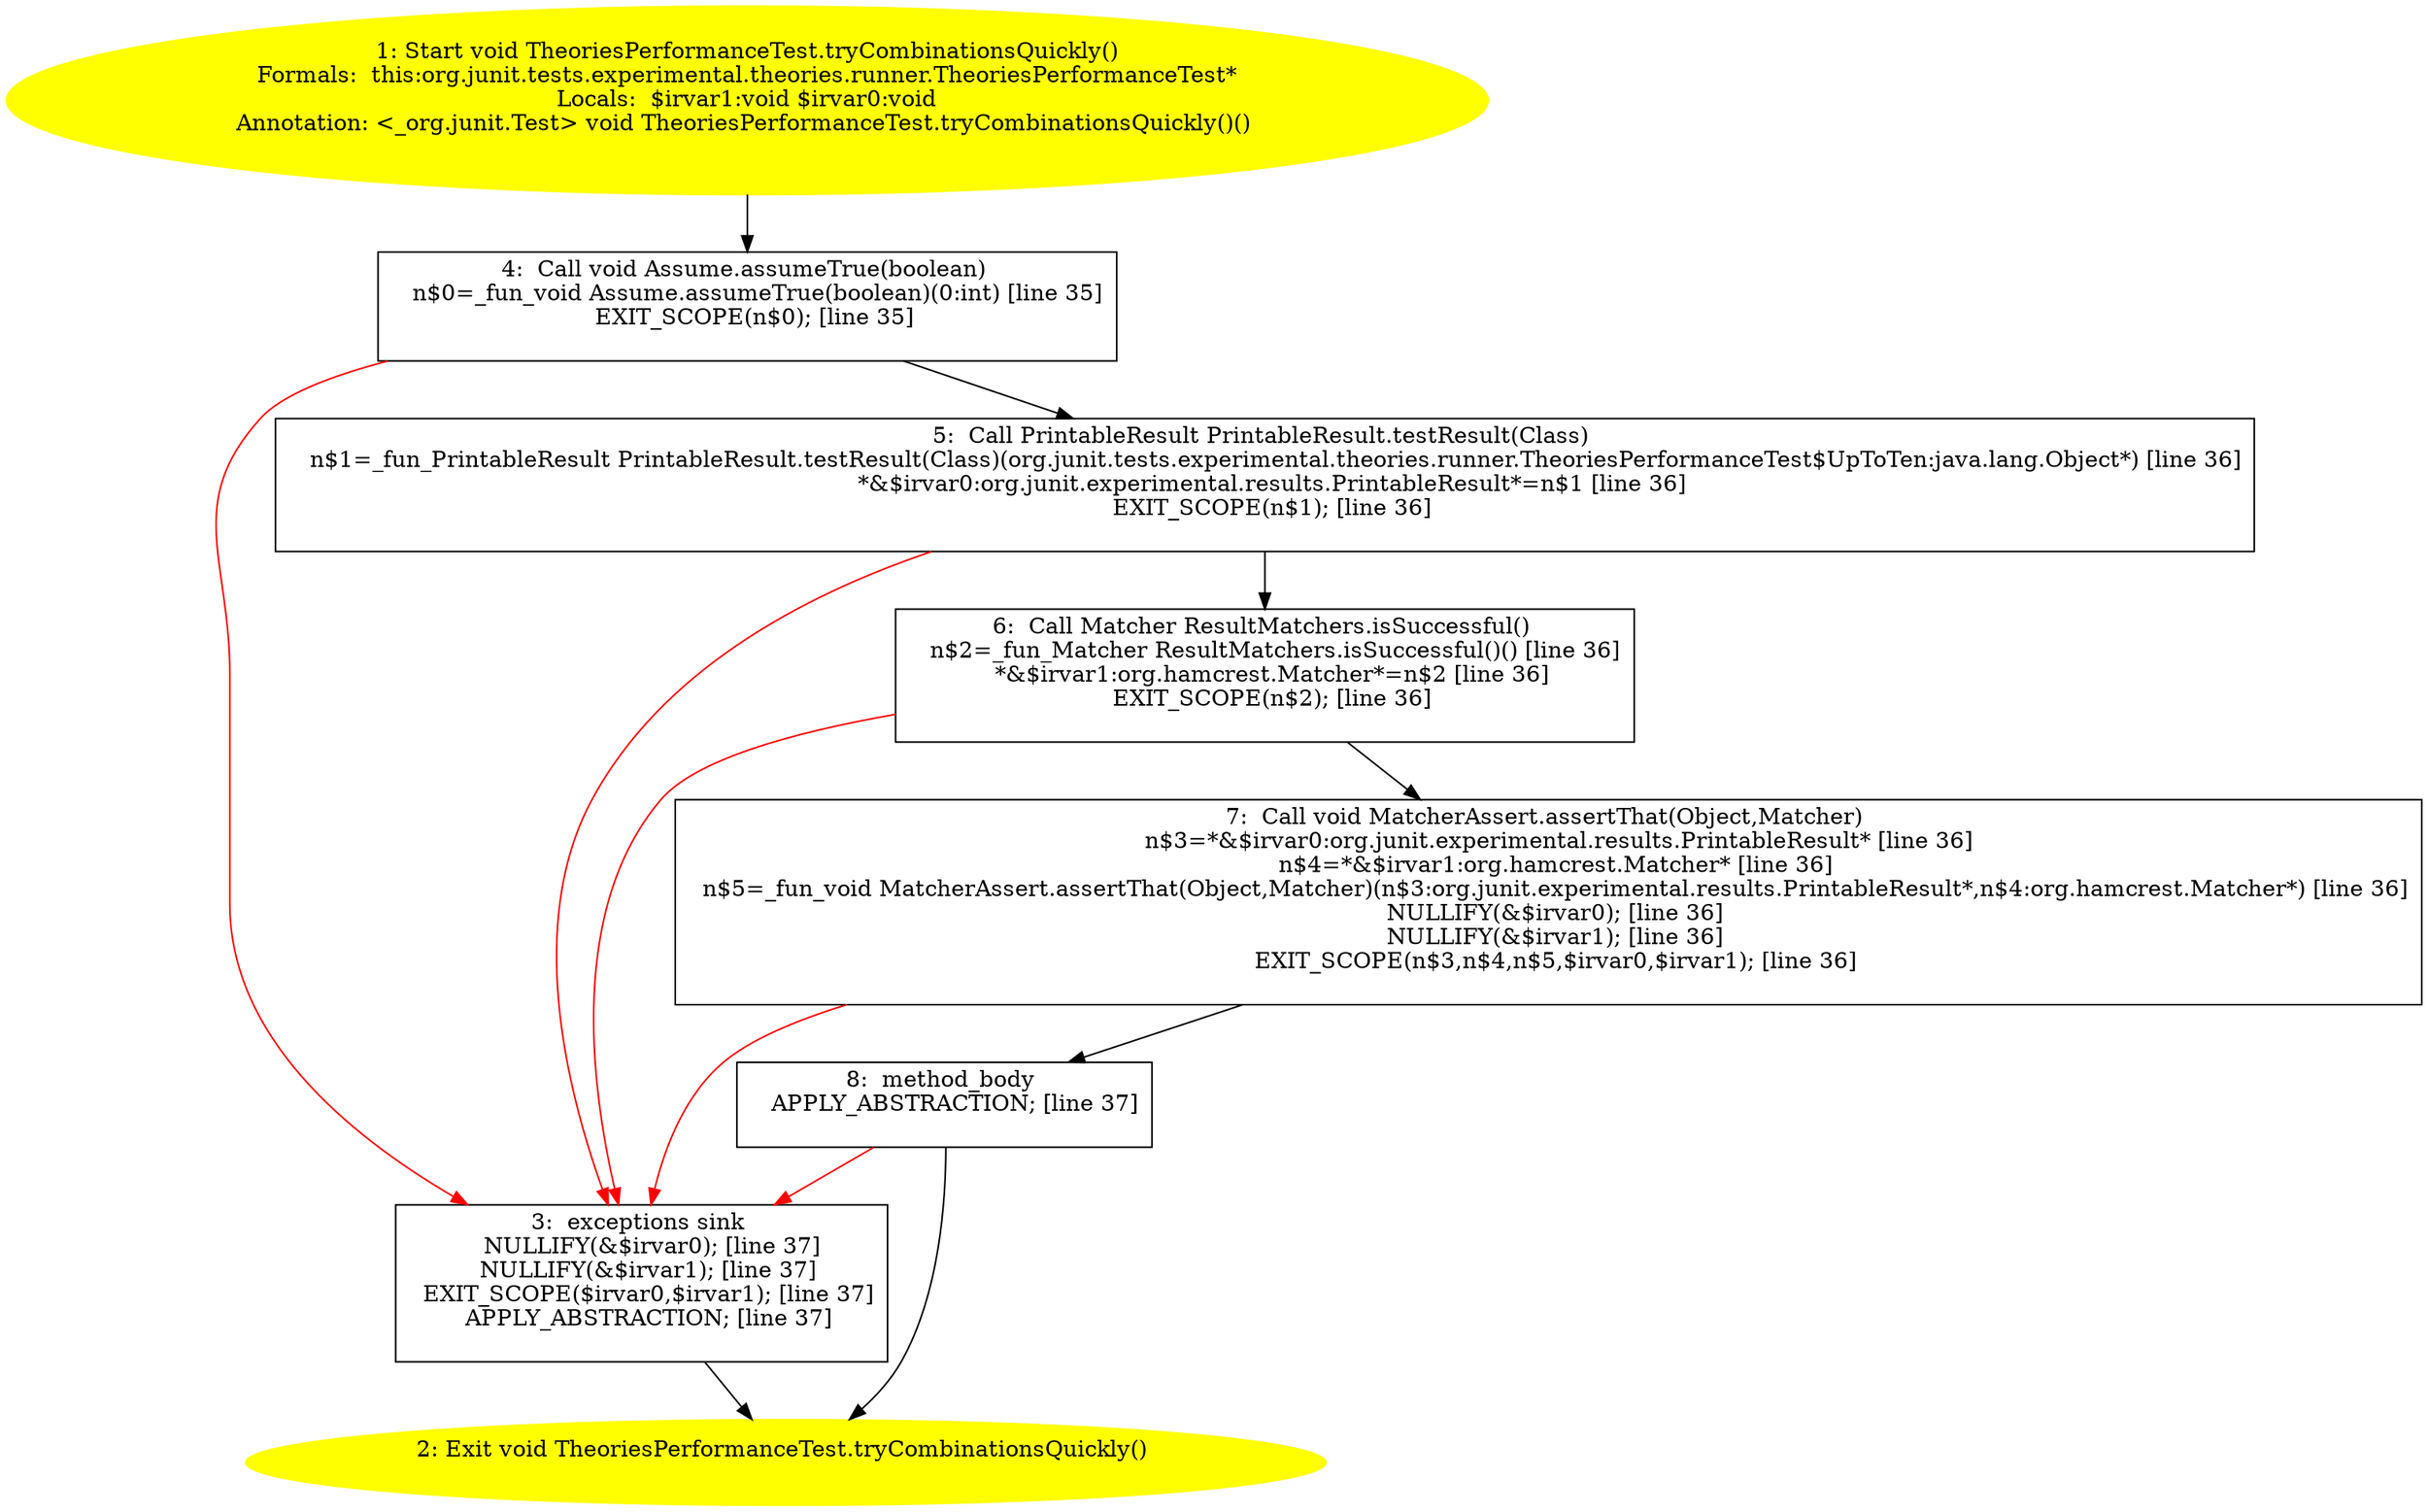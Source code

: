 /* @generated */
digraph cfg {
"org.junit.tests.experimental.theories.runner.TheoriesPerformanceTest.tryCombinationsQuickly():void.c597e85eaf87382d6fd9da8385f9bdb1_1" [label="1: Start void TheoriesPerformanceTest.tryCombinationsQuickly()\nFormals:  this:org.junit.tests.experimental.theories.runner.TheoriesPerformanceTest*\nLocals:  $irvar1:void $irvar0:void\nAnnotation: <_org.junit.Test> void TheoriesPerformanceTest.tryCombinationsQuickly()() \n  " color=yellow style=filled]
	

	 "org.junit.tests.experimental.theories.runner.TheoriesPerformanceTest.tryCombinationsQuickly():void.c597e85eaf87382d6fd9da8385f9bdb1_1" -> "org.junit.tests.experimental.theories.runner.TheoriesPerformanceTest.tryCombinationsQuickly():void.c597e85eaf87382d6fd9da8385f9bdb1_4" ;
"org.junit.tests.experimental.theories.runner.TheoriesPerformanceTest.tryCombinationsQuickly():void.c597e85eaf87382d6fd9da8385f9bdb1_2" [label="2: Exit void TheoriesPerformanceTest.tryCombinationsQuickly() \n  " color=yellow style=filled]
	

"org.junit.tests.experimental.theories.runner.TheoriesPerformanceTest.tryCombinationsQuickly():void.c597e85eaf87382d6fd9da8385f9bdb1_3" [label="3:  exceptions sink \n   NULLIFY(&$irvar0); [line 37]\n  NULLIFY(&$irvar1); [line 37]\n  EXIT_SCOPE($irvar0,$irvar1); [line 37]\n  APPLY_ABSTRACTION; [line 37]\n " shape="box"]
	

	 "org.junit.tests.experimental.theories.runner.TheoriesPerformanceTest.tryCombinationsQuickly():void.c597e85eaf87382d6fd9da8385f9bdb1_3" -> "org.junit.tests.experimental.theories.runner.TheoriesPerformanceTest.tryCombinationsQuickly():void.c597e85eaf87382d6fd9da8385f9bdb1_2" ;
"org.junit.tests.experimental.theories.runner.TheoriesPerformanceTest.tryCombinationsQuickly():void.c597e85eaf87382d6fd9da8385f9bdb1_4" [label="4:  Call void Assume.assumeTrue(boolean) \n   n$0=_fun_void Assume.assumeTrue(boolean)(0:int) [line 35]\n  EXIT_SCOPE(n$0); [line 35]\n " shape="box"]
	

	 "org.junit.tests.experimental.theories.runner.TheoriesPerformanceTest.tryCombinationsQuickly():void.c597e85eaf87382d6fd9da8385f9bdb1_4" -> "org.junit.tests.experimental.theories.runner.TheoriesPerformanceTest.tryCombinationsQuickly():void.c597e85eaf87382d6fd9da8385f9bdb1_5" ;
	 "org.junit.tests.experimental.theories.runner.TheoriesPerformanceTest.tryCombinationsQuickly():void.c597e85eaf87382d6fd9da8385f9bdb1_4" -> "org.junit.tests.experimental.theories.runner.TheoriesPerformanceTest.tryCombinationsQuickly():void.c597e85eaf87382d6fd9da8385f9bdb1_3" [color="red" ];
"org.junit.tests.experimental.theories.runner.TheoriesPerformanceTest.tryCombinationsQuickly():void.c597e85eaf87382d6fd9da8385f9bdb1_5" [label="5:  Call PrintableResult PrintableResult.testResult(Class) \n   n$1=_fun_PrintableResult PrintableResult.testResult(Class)(org.junit.tests.experimental.theories.runner.TheoriesPerformanceTest$UpToTen:java.lang.Object*) [line 36]\n  *&$irvar0:org.junit.experimental.results.PrintableResult*=n$1 [line 36]\n  EXIT_SCOPE(n$1); [line 36]\n " shape="box"]
	

	 "org.junit.tests.experimental.theories.runner.TheoriesPerformanceTest.tryCombinationsQuickly():void.c597e85eaf87382d6fd9da8385f9bdb1_5" -> "org.junit.tests.experimental.theories.runner.TheoriesPerformanceTest.tryCombinationsQuickly():void.c597e85eaf87382d6fd9da8385f9bdb1_6" ;
	 "org.junit.tests.experimental.theories.runner.TheoriesPerformanceTest.tryCombinationsQuickly():void.c597e85eaf87382d6fd9da8385f9bdb1_5" -> "org.junit.tests.experimental.theories.runner.TheoriesPerformanceTest.tryCombinationsQuickly():void.c597e85eaf87382d6fd9da8385f9bdb1_3" [color="red" ];
"org.junit.tests.experimental.theories.runner.TheoriesPerformanceTest.tryCombinationsQuickly():void.c597e85eaf87382d6fd9da8385f9bdb1_6" [label="6:  Call Matcher ResultMatchers.isSuccessful() \n   n$2=_fun_Matcher ResultMatchers.isSuccessful()() [line 36]\n  *&$irvar1:org.hamcrest.Matcher*=n$2 [line 36]\n  EXIT_SCOPE(n$2); [line 36]\n " shape="box"]
	

	 "org.junit.tests.experimental.theories.runner.TheoriesPerformanceTest.tryCombinationsQuickly():void.c597e85eaf87382d6fd9da8385f9bdb1_6" -> "org.junit.tests.experimental.theories.runner.TheoriesPerformanceTest.tryCombinationsQuickly():void.c597e85eaf87382d6fd9da8385f9bdb1_7" ;
	 "org.junit.tests.experimental.theories.runner.TheoriesPerformanceTest.tryCombinationsQuickly():void.c597e85eaf87382d6fd9da8385f9bdb1_6" -> "org.junit.tests.experimental.theories.runner.TheoriesPerformanceTest.tryCombinationsQuickly():void.c597e85eaf87382d6fd9da8385f9bdb1_3" [color="red" ];
"org.junit.tests.experimental.theories.runner.TheoriesPerformanceTest.tryCombinationsQuickly():void.c597e85eaf87382d6fd9da8385f9bdb1_7" [label="7:  Call void MatcherAssert.assertThat(Object,Matcher) \n   n$3=*&$irvar0:org.junit.experimental.results.PrintableResult* [line 36]\n  n$4=*&$irvar1:org.hamcrest.Matcher* [line 36]\n  n$5=_fun_void MatcherAssert.assertThat(Object,Matcher)(n$3:org.junit.experimental.results.PrintableResult*,n$4:org.hamcrest.Matcher*) [line 36]\n  NULLIFY(&$irvar0); [line 36]\n  NULLIFY(&$irvar1); [line 36]\n  EXIT_SCOPE(n$3,n$4,n$5,$irvar0,$irvar1); [line 36]\n " shape="box"]
	

	 "org.junit.tests.experimental.theories.runner.TheoriesPerformanceTest.tryCombinationsQuickly():void.c597e85eaf87382d6fd9da8385f9bdb1_7" -> "org.junit.tests.experimental.theories.runner.TheoriesPerformanceTest.tryCombinationsQuickly():void.c597e85eaf87382d6fd9da8385f9bdb1_8" ;
	 "org.junit.tests.experimental.theories.runner.TheoriesPerformanceTest.tryCombinationsQuickly():void.c597e85eaf87382d6fd9da8385f9bdb1_7" -> "org.junit.tests.experimental.theories.runner.TheoriesPerformanceTest.tryCombinationsQuickly():void.c597e85eaf87382d6fd9da8385f9bdb1_3" [color="red" ];
"org.junit.tests.experimental.theories.runner.TheoriesPerformanceTest.tryCombinationsQuickly():void.c597e85eaf87382d6fd9da8385f9bdb1_8" [label="8:  method_body \n   APPLY_ABSTRACTION; [line 37]\n " shape="box"]
	

	 "org.junit.tests.experimental.theories.runner.TheoriesPerformanceTest.tryCombinationsQuickly():void.c597e85eaf87382d6fd9da8385f9bdb1_8" -> "org.junit.tests.experimental.theories.runner.TheoriesPerformanceTest.tryCombinationsQuickly():void.c597e85eaf87382d6fd9da8385f9bdb1_2" ;
	 "org.junit.tests.experimental.theories.runner.TheoriesPerformanceTest.tryCombinationsQuickly():void.c597e85eaf87382d6fd9da8385f9bdb1_8" -> "org.junit.tests.experimental.theories.runner.TheoriesPerformanceTest.tryCombinationsQuickly():void.c597e85eaf87382d6fd9da8385f9bdb1_3" [color="red" ];
}
